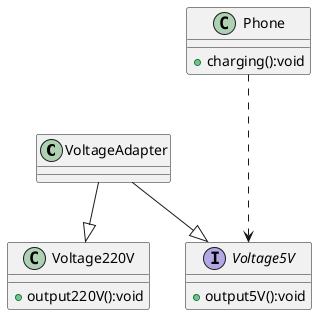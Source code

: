 @startuml

VoltageAdapter --|>Voltage220V
VoltageAdapter --|>Voltage5V
Phone...>Voltage5V

class Voltage220V{
+ output220V():void
}
interface Voltage5V{
+ output5V():void
}
class VoltageAdapter
class Phone{
+ charging():void
}

@enduml